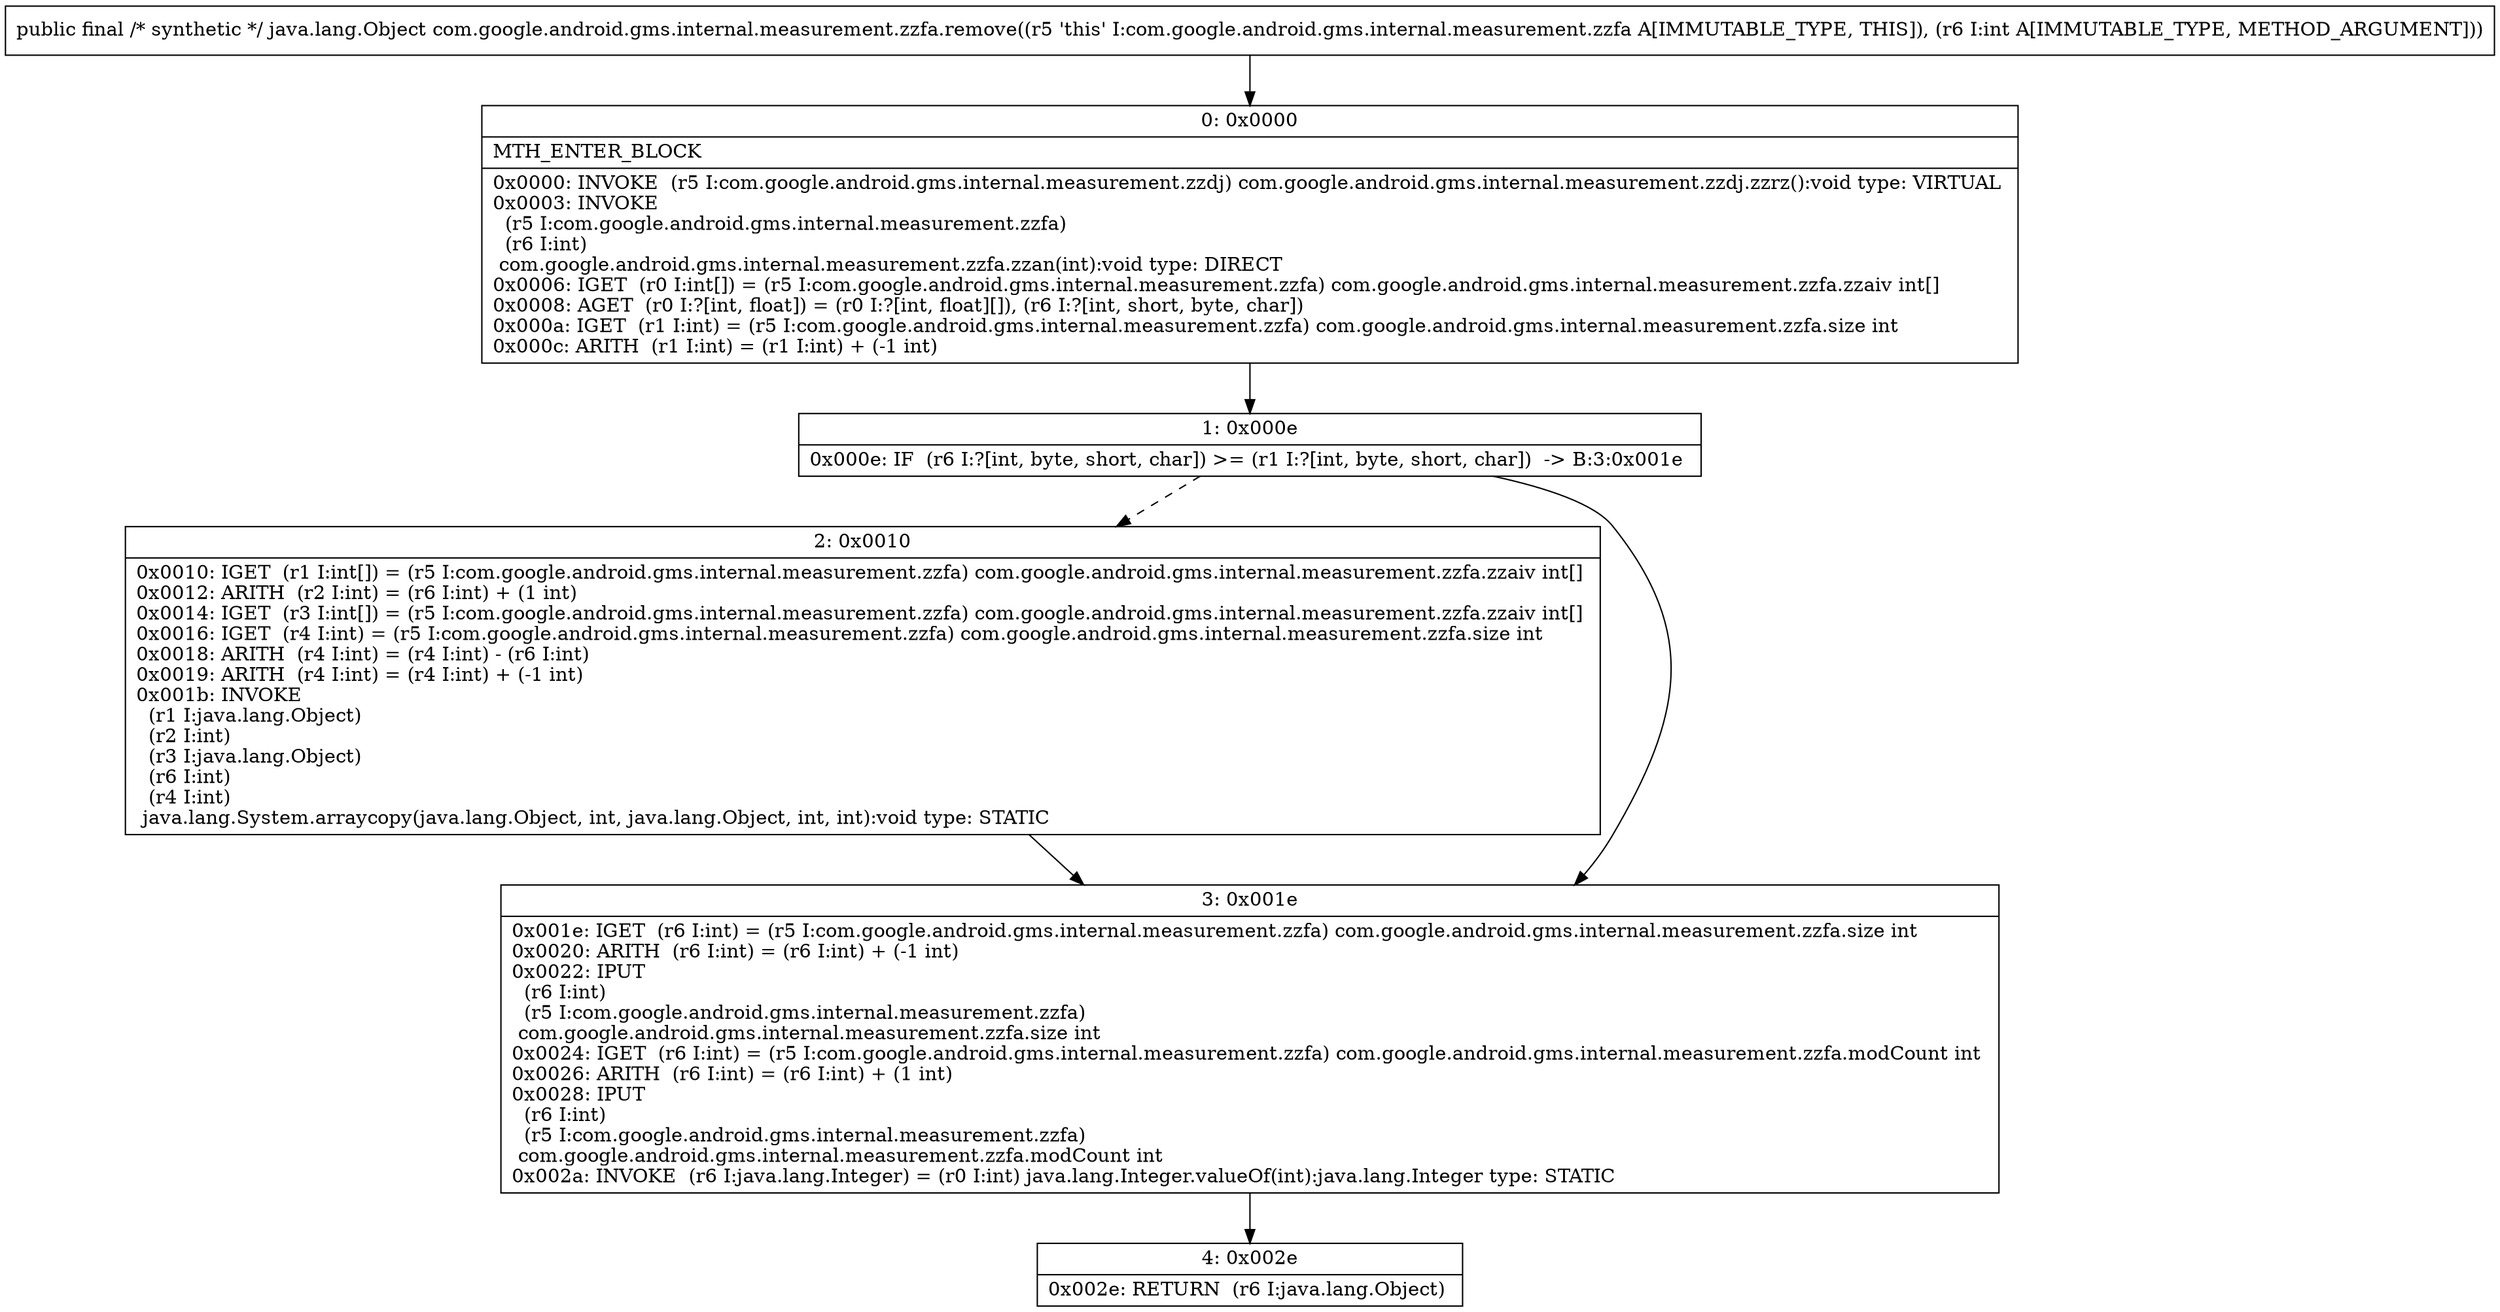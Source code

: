 digraph "CFG forcom.google.android.gms.internal.measurement.zzfa.remove(I)Ljava\/lang\/Object;" {
Node_0 [shape=record,label="{0\:\ 0x0000|MTH_ENTER_BLOCK\l|0x0000: INVOKE  (r5 I:com.google.android.gms.internal.measurement.zzdj) com.google.android.gms.internal.measurement.zzdj.zzrz():void type: VIRTUAL \l0x0003: INVOKE  \l  (r5 I:com.google.android.gms.internal.measurement.zzfa)\l  (r6 I:int)\l com.google.android.gms.internal.measurement.zzfa.zzan(int):void type: DIRECT \l0x0006: IGET  (r0 I:int[]) = (r5 I:com.google.android.gms.internal.measurement.zzfa) com.google.android.gms.internal.measurement.zzfa.zzaiv int[] \l0x0008: AGET  (r0 I:?[int, float]) = (r0 I:?[int, float][]), (r6 I:?[int, short, byte, char]) \l0x000a: IGET  (r1 I:int) = (r5 I:com.google.android.gms.internal.measurement.zzfa) com.google.android.gms.internal.measurement.zzfa.size int \l0x000c: ARITH  (r1 I:int) = (r1 I:int) + (\-1 int) \l}"];
Node_1 [shape=record,label="{1\:\ 0x000e|0x000e: IF  (r6 I:?[int, byte, short, char]) \>= (r1 I:?[int, byte, short, char])  \-\> B:3:0x001e \l}"];
Node_2 [shape=record,label="{2\:\ 0x0010|0x0010: IGET  (r1 I:int[]) = (r5 I:com.google.android.gms.internal.measurement.zzfa) com.google.android.gms.internal.measurement.zzfa.zzaiv int[] \l0x0012: ARITH  (r2 I:int) = (r6 I:int) + (1 int) \l0x0014: IGET  (r3 I:int[]) = (r5 I:com.google.android.gms.internal.measurement.zzfa) com.google.android.gms.internal.measurement.zzfa.zzaiv int[] \l0x0016: IGET  (r4 I:int) = (r5 I:com.google.android.gms.internal.measurement.zzfa) com.google.android.gms.internal.measurement.zzfa.size int \l0x0018: ARITH  (r4 I:int) = (r4 I:int) \- (r6 I:int) \l0x0019: ARITH  (r4 I:int) = (r4 I:int) + (\-1 int) \l0x001b: INVOKE  \l  (r1 I:java.lang.Object)\l  (r2 I:int)\l  (r3 I:java.lang.Object)\l  (r6 I:int)\l  (r4 I:int)\l java.lang.System.arraycopy(java.lang.Object, int, java.lang.Object, int, int):void type: STATIC \l}"];
Node_3 [shape=record,label="{3\:\ 0x001e|0x001e: IGET  (r6 I:int) = (r5 I:com.google.android.gms.internal.measurement.zzfa) com.google.android.gms.internal.measurement.zzfa.size int \l0x0020: ARITH  (r6 I:int) = (r6 I:int) + (\-1 int) \l0x0022: IPUT  \l  (r6 I:int)\l  (r5 I:com.google.android.gms.internal.measurement.zzfa)\l com.google.android.gms.internal.measurement.zzfa.size int \l0x0024: IGET  (r6 I:int) = (r5 I:com.google.android.gms.internal.measurement.zzfa) com.google.android.gms.internal.measurement.zzfa.modCount int \l0x0026: ARITH  (r6 I:int) = (r6 I:int) + (1 int) \l0x0028: IPUT  \l  (r6 I:int)\l  (r5 I:com.google.android.gms.internal.measurement.zzfa)\l com.google.android.gms.internal.measurement.zzfa.modCount int \l0x002a: INVOKE  (r6 I:java.lang.Integer) = (r0 I:int) java.lang.Integer.valueOf(int):java.lang.Integer type: STATIC \l}"];
Node_4 [shape=record,label="{4\:\ 0x002e|0x002e: RETURN  (r6 I:java.lang.Object) \l}"];
MethodNode[shape=record,label="{public final \/* synthetic *\/ java.lang.Object com.google.android.gms.internal.measurement.zzfa.remove((r5 'this' I:com.google.android.gms.internal.measurement.zzfa A[IMMUTABLE_TYPE, THIS]), (r6 I:int A[IMMUTABLE_TYPE, METHOD_ARGUMENT])) }"];
MethodNode -> Node_0;
Node_0 -> Node_1;
Node_1 -> Node_2[style=dashed];
Node_1 -> Node_3;
Node_2 -> Node_3;
Node_3 -> Node_4;
}

